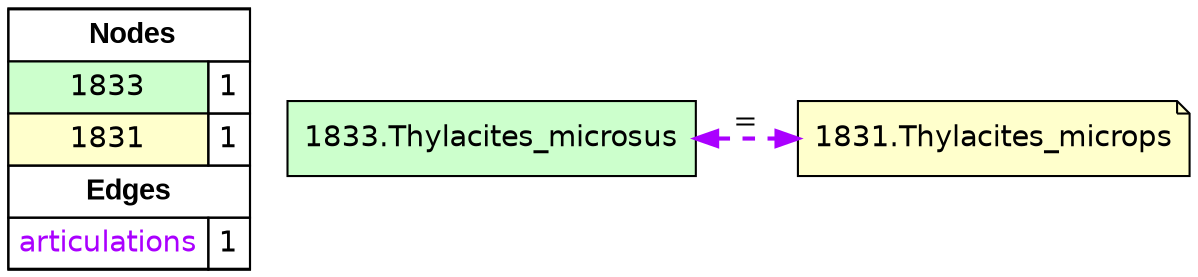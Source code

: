 digraph{
rankdir=LR
node[shape=circle style=filled fillcolor="#FFFFFF"] 
node[shape=box style=filled fillcolor="#CCFFCC" fontname="helvetica"] 
"1833.Thylacites_microsus"
node[shape=circle style=filled fillcolor="#FFFFFF"] 
node[shape=note style=filled fillcolor="#FFFFCC" fontname="helvetica"] 
"1831.Thylacites_microps"
edge[style=solid color="#000000" constraint=true penwidth=1 dir=forward]
edge[style=dashed color="#AA00FF" constraint=true penwidth=2 dir=both]
"1833.Thylacites_microsus" -> "1831.Thylacites_microps" [label="="]
node[shape=box] 
{rank=source Legend [fillcolor= white margin=0 label=< 
 <TABLE BORDER="0" CELLBORDER="1" CELLSPACING="0" CELLPADDING="4"> 
<TR> <TD COLSPAN="2"><font face="Arial Black"> Nodes</font></TD> </TR> 
<TR> 
 <TD bgcolor="#CCFFCC" fontname="helvetica">1833</TD> 
 <TD>1</TD> 
 </TR> 
<TR> 
 <TD bgcolor="#FFFFCC" fontname="helvetica">1831</TD> 
 <TD>1</TD> 
 </TR> 
<TR> <TD COLSPAN="2"><font face = "Arial Black"> Edges </font></TD> </TR> 
<TR> 
 <TD><font color ="#AA00FF">articulations</font></TD><TD>1</TD>
</TR>
</TABLE> 
 >] } 
}
